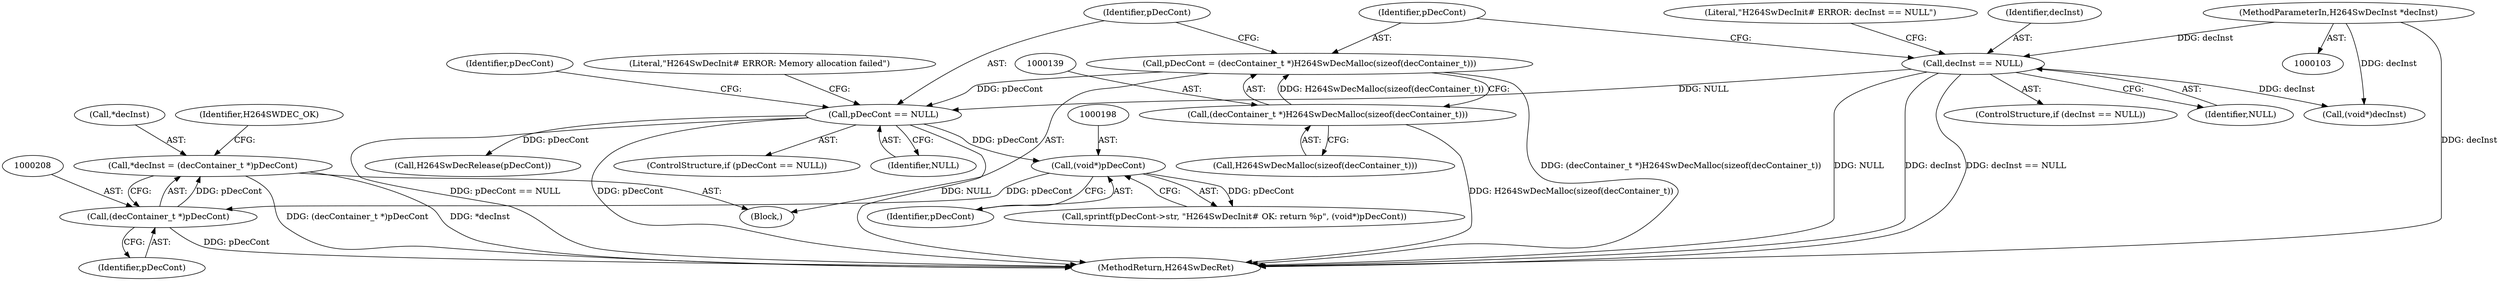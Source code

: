 digraph "0_Android_2b6f22dc64d456471a1dc6df09d515771d1427c8_2@pointer" {
"1000204" [label="(Call,*decInst = (decContainer_t *)pDecCont)"];
"1000207" [label="(Call,(decContainer_t *)pDecCont)"];
"1000197" [label="(Call,(void*)pDecCont)"];
"1000144" [label="(Call,pDecCont == NULL)"];
"1000136" [label="(Call,pDecCont = (decContainer_t *)H264SwDecMalloc(sizeof(decContainer_t)))"];
"1000138" [label="(Call,(decContainer_t *)H264SwDecMalloc(sizeof(decContainer_t)))"];
"1000128" [label="(Call,decInst == NULL)"];
"1000104" [label="(MethodParameterIn,H264SwDecInst *decInst)"];
"1000205" [label="(Call,*decInst)"];
"1000154" [label="(Identifier,pDecCont)"];
"1000128" [label="(Call,decInst == NULL)"];
"1000138" [label="(Call,(decContainer_t *)H264SwDecMalloc(sizeof(decContainer_t)))"];
"1000149" [label="(Literal,\"H264SwDecInit# ERROR: Memory allocation failed\")"];
"1000211" [label="(Identifier,H264SWDEC_OK)"];
"1000192" [label="(Call,sprintf(pDecCont->str, \"H264SwDecInit# OK: return %p\", (void*)pDecCont))"];
"1000140" [label="(Call,H264SwDecMalloc(sizeof(decContainer_t)))"];
"1000209" [label="(Identifier,pDecCont)"];
"1000145" [label="(Identifier,pDecCont)"];
"1000178" [label="(Call,H264SwDecRelease(pDecCont))"];
"1000104" [label="(MethodParameterIn,H264SwDecInst *decInst)"];
"1000204" [label="(Call,*decInst = (decContainer_t *)pDecCont)"];
"1000144" [label="(Call,pDecCont == NULL)"];
"1000143" [label="(ControlStructure,if (pDecCont == NULL))"];
"1000137" [label="(Identifier,pDecCont)"];
"1000127" [label="(ControlStructure,if (decInst == NULL))"];
"1000212" [label="(MethodReturn,H264SwDecRet)"];
"1000207" [label="(Call,(decContainer_t *)pDecCont)"];
"1000199" [label="(Identifier,pDecCont)"];
"1000146" [label="(Identifier,NULL)"];
"1000106" [label="(Block,)"];
"1000133" [label="(Literal,\"H264SwDecInit# ERROR: decInst == NULL\")"];
"1000136" [label="(Call,pDecCont = (decContainer_t *)H264SwDecMalloc(sizeof(decContainer_t)))"];
"1000130" [label="(Identifier,NULL)"];
"1000129" [label="(Identifier,decInst)"];
"1000157" [label="(Call,(void*)decInst)"];
"1000197" [label="(Call,(void*)pDecCont)"];
"1000204" -> "1000106"  [label="AST: "];
"1000204" -> "1000207"  [label="CFG: "];
"1000205" -> "1000204"  [label="AST: "];
"1000207" -> "1000204"  [label="AST: "];
"1000211" -> "1000204"  [label="CFG: "];
"1000204" -> "1000212"  [label="DDG: (decContainer_t *)pDecCont"];
"1000204" -> "1000212"  [label="DDG: *decInst"];
"1000207" -> "1000204"  [label="DDG: pDecCont"];
"1000207" -> "1000209"  [label="CFG: "];
"1000208" -> "1000207"  [label="AST: "];
"1000209" -> "1000207"  [label="AST: "];
"1000207" -> "1000212"  [label="DDG: pDecCont"];
"1000197" -> "1000207"  [label="DDG: pDecCont"];
"1000197" -> "1000192"  [label="AST: "];
"1000197" -> "1000199"  [label="CFG: "];
"1000198" -> "1000197"  [label="AST: "];
"1000199" -> "1000197"  [label="AST: "];
"1000192" -> "1000197"  [label="CFG: "];
"1000197" -> "1000192"  [label="DDG: pDecCont"];
"1000144" -> "1000197"  [label="DDG: pDecCont"];
"1000144" -> "1000143"  [label="AST: "];
"1000144" -> "1000146"  [label="CFG: "];
"1000145" -> "1000144"  [label="AST: "];
"1000146" -> "1000144"  [label="AST: "];
"1000149" -> "1000144"  [label="CFG: "];
"1000154" -> "1000144"  [label="CFG: "];
"1000144" -> "1000212"  [label="DDG: pDecCont == NULL"];
"1000144" -> "1000212"  [label="DDG: pDecCont"];
"1000144" -> "1000212"  [label="DDG: NULL"];
"1000136" -> "1000144"  [label="DDG: pDecCont"];
"1000128" -> "1000144"  [label="DDG: NULL"];
"1000144" -> "1000178"  [label="DDG: pDecCont"];
"1000136" -> "1000106"  [label="AST: "];
"1000136" -> "1000138"  [label="CFG: "];
"1000137" -> "1000136"  [label="AST: "];
"1000138" -> "1000136"  [label="AST: "];
"1000145" -> "1000136"  [label="CFG: "];
"1000136" -> "1000212"  [label="DDG: (decContainer_t *)H264SwDecMalloc(sizeof(decContainer_t))"];
"1000138" -> "1000136"  [label="DDG: H264SwDecMalloc(sizeof(decContainer_t))"];
"1000138" -> "1000140"  [label="CFG: "];
"1000139" -> "1000138"  [label="AST: "];
"1000140" -> "1000138"  [label="AST: "];
"1000138" -> "1000212"  [label="DDG: H264SwDecMalloc(sizeof(decContainer_t))"];
"1000128" -> "1000127"  [label="AST: "];
"1000128" -> "1000130"  [label="CFG: "];
"1000129" -> "1000128"  [label="AST: "];
"1000130" -> "1000128"  [label="AST: "];
"1000133" -> "1000128"  [label="CFG: "];
"1000137" -> "1000128"  [label="CFG: "];
"1000128" -> "1000212"  [label="DDG: NULL"];
"1000128" -> "1000212"  [label="DDG: decInst"];
"1000128" -> "1000212"  [label="DDG: decInst == NULL"];
"1000104" -> "1000128"  [label="DDG: decInst"];
"1000128" -> "1000157"  [label="DDG: decInst"];
"1000104" -> "1000103"  [label="AST: "];
"1000104" -> "1000212"  [label="DDG: decInst"];
"1000104" -> "1000157"  [label="DDG: decInst"];
}

